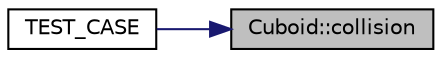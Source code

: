 digraph "Cuboid::collision"
{
 // LATEX_PDF_SIZE
  edge [fontname="Helvetica",fontsize="10",labelfontname="Helvetica",labelfontsize="10"];
  node [fontname="Helvetica",fontsize="10",shape=record];
  rankdir="RL";
  Node1 [label="Cuboid::collision",height=0.2,width=0.4,color="black", fillcolor="grey75", style="filled", fontcolor="black",tooltip="Metoda klasy Rectangle sluzaca sprawdzeniu, czy wskazany prostokat wchodzi   w kolizje z innym prosto..."];
  Node1 -> Node2 [dir="back",color="midnightblue",fontsize="10",style="solid",fontname="Helvetica"];
  Node2 [label="TEST_CASE",height=0.2,width=0.4,color="black", fillcolor="white", style="filled",URL="$test__rectangle_8cpp.html#a3d5360634e0f8fe531a822d7869893cf",tooltip=" "];
}
